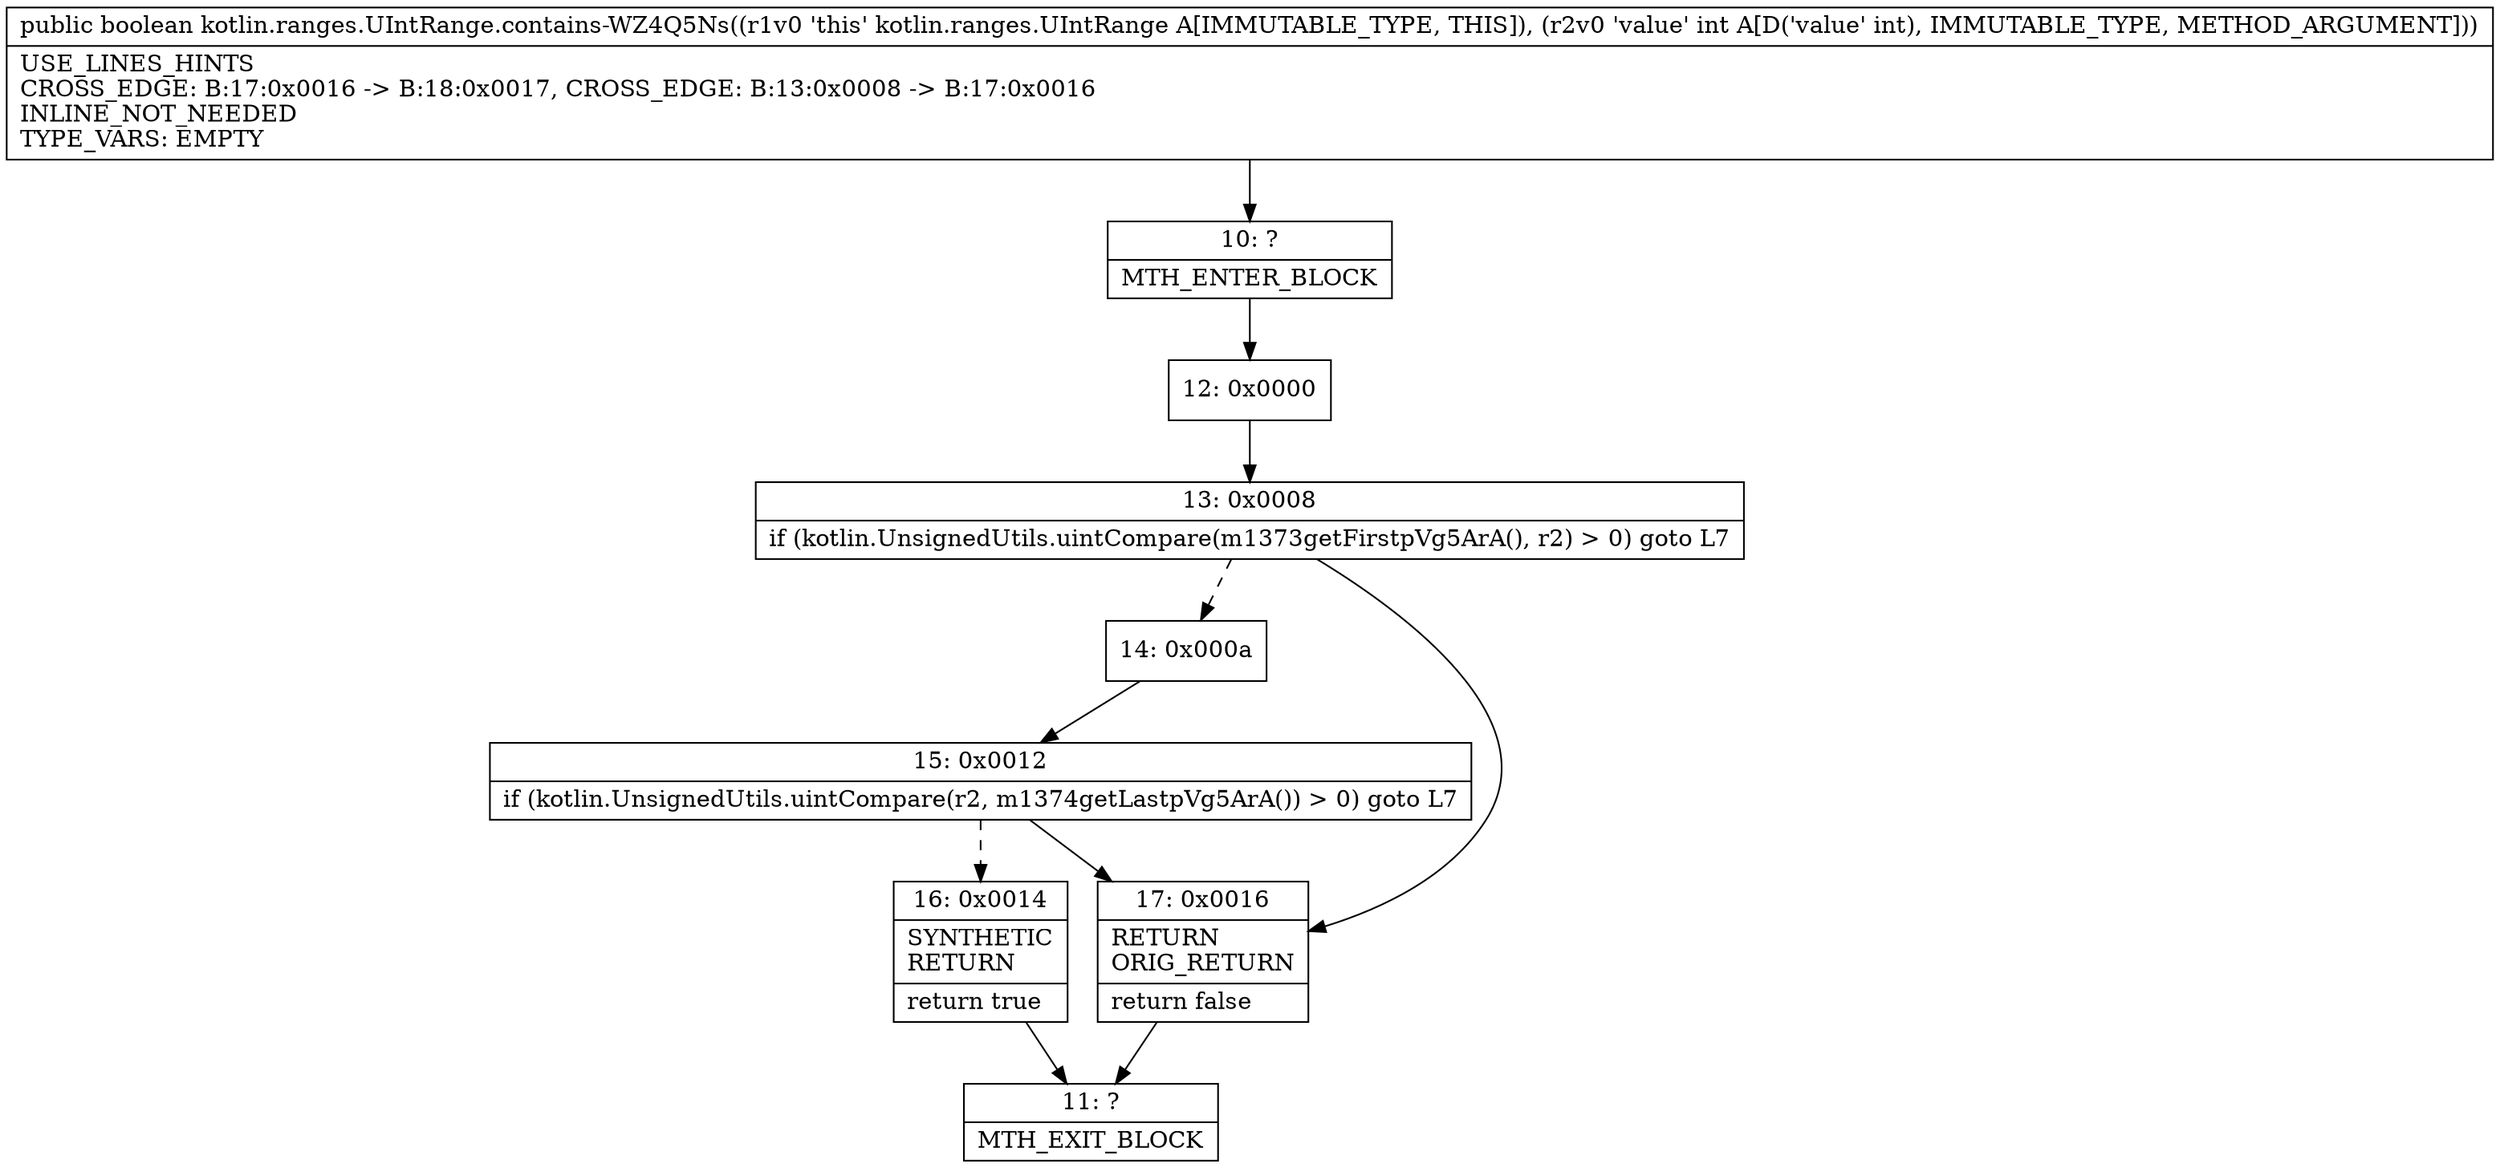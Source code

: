 digraph "CFG forkotlin.ranges.UIntRange.contains\-WZ4Q5Ns(I)Z" {
Node_10 [shape=record,label="{10\:\ ?|MTH_ENTER_BLOCK\l}"];
Node_12 [shape=record,label="{12\:\ 0x0000}"];
Node_13 [shape=record,label="{13\:\ 0x0008|if (kotlin.UnsignedUtils.uintCompare(m1373getFirstpVg5ArA(), r2) \> 0) goto L7\l}"];
Node_14 [shape=record,label="{14\:\ 0x000a}"];
Node_15 [shape=record,label="{15\:\ 0x0012|if (kotlin.UnsignedUtils.uintCompare(r2, m1374getLastpVg5ArA()) \> 0) goto L7\l}"];
Node_16 [shape=record,label="{16\:\ 0x0014|SYNTHETIC\lRETURN\l|return true\l}"];
Node_11 [shape=record,label="{11\:\ ?|MTH_EXIT_BLOCK\l}"];
Node_17 [shape=record,label="{17\:\ 0x0016|RETURN\lORIG_RETURN\l|return false\l}"];
MethodNode[shape=record,label="{public boolean kotlin.ranges.UIntRange.contains\-WZ4Q5Ns((r1v0 'this' kotlin.ranges.UIntRange A[IMMUTABLE_TYPE, THIS]), (r2v0 'value' int A[D('value' int), IMMUTABLE_TYPE, METHOD_ARGUMENT]))  | USE_LINES_HINTS\lCROSS_EDGE: B:17:0x0016 \-\> B:18:0x0017, CROSS_EDGE: B:13:0x0008 \-\> B:17:0x0016\lINLINE_NOT_NEEDED\lTYPE_VARS: EMPTY\l}"];
MethodNode -> Node_10;Node_10 -> Node_12;
Node_12 -> Node_13;
Node_13 -> Node_14[style=dashed];
Node_13 -> Node_17;
Node_14 -> Node_15;
Node_15 -> Node_16[style=dashed];
Node_15 -> Node_17;
Node_16 -> Node_11;
Node_17 -> Node_11;
}

